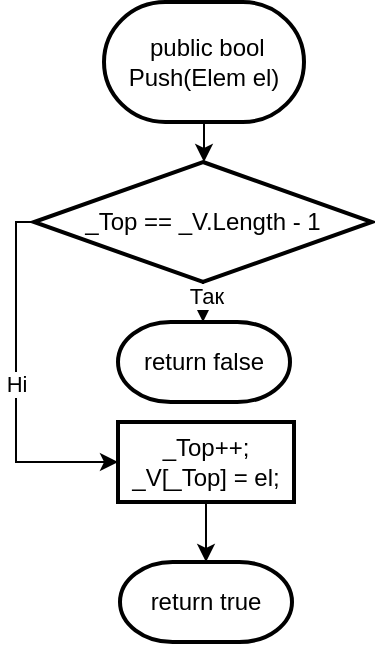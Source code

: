<mxfile version="22.0.3" type="device">
  <diagram name="Страница 1" id="e6wJgubho37ItNygdWk6">
    <mxGraphModel dx="1434" dy="765" grid="1" gridSize="10" guides="1" tooltips="1" connect="1" arrows="1" fold="1" page="1" pageScale="1" pageWidth="827" pageHeight="1169" math="0" shadow="0">
      <root>
        <mxCell id="0" />
        <mxCell id="1" parent="0" />
        <mxCell id="MmQcngY2rdd8kaFNH9nb-3" value="" style="edgeStyle=orthogonalEdgeStyle;rounded=0;orthogonalLoop=1;jettySize=auto;html=1;" parent="1" source="MmQcngY2rdd8kaFNH9nb-1" target="MmQcngY2rdd8kaFNH9nb-2" edge="1">
          <mxGeometry relative="1" as="geometry" />
        </mxCell>
        <mxCell id="MmQcngY2rdd8kaFNH9nb-1" value="&amp;nbsp;public bool Push(Elem el)" style="strokeWidth=2;html=1;shape=mxgraph.flowchart.terminator;whiteSpace=wrap;" parent="1" vertex="1">
          <mxGeometry x="364" y="80" width="100" height="60" as="geometry" />
        </mxCell>
        <mxCell id="MmQcngY2rdd8kaFNH9nb-7" value="Так" style="edgeStyle=orthogonalEdgeStyle;rounded=0;orthogonalLoop=1;jettySize=auto;html=1;entryX=0.5;entryY=0;entryDx=0;entryDy=0;entryPerimeter=0;" parent="1" source="MmQcngY2rdd8kaFNH9nb-2" target="n0d5iZtfv5Ps4I_SPrZz-2" edge="1">
          <mxGeometry x="-0.355" y="1" relative="1" as="geometry">
            <mxPoint as="offset" />
            <mxPoint x="414" y="250" as="targetPoint" />
          </mxGeometry>
        </mxCell>
        <mxCell id="MmQcngY2rdd8kaFNH9nb-16" value="Ні" style="edgeStyle=orthogonalEdgeStyle;rounded=0;orthogonalLoop=1;jettySize=auto;html=1;entryX=0;entryY=0.5;entryDx=0;entryDy=0;" parent="1" source="MmQcngY2rdd8kaFNH9nb-2" target="MmQcngY2rdd8kaFNH9nb-8" edge="1">
          <mxGeometry relative="1" as="geometry">
            <Array as="points">
              <mxPoint x="320" y="190" />
              <mxPoint x="320" y="310" />
            </Array>
          </mxGeometry>
        </mxCell>
        <mxCell id="MmQcngY2rdd8kaFNH9nb-2" value="_Top == _V.Length - 1" style="strokeWidth=2;html=1;shape=mxgraph.flowchart.decision;whiteSpace=wrap;" parent="1" vertex="1">
          <mxGeometry x="329" y="160" width="169" height="60" as="geometry" />
        </mxCell>
        <mxCell id="n0d5iZtfv5Ps4I_SPrZz-4" value="" style="edgeStyle=orthogonalEdgeStyle;rounded=0;orthogonalLoop=1;jettySize=auto;html=1;" edge="1" parent="1" source="MmQcngY2rdd8kaFNH9nb-8" target="n0d5iZtfv5Ps4I_SPrZz-3">
          <mxGeometry relative="1" as="geometry" />
        </mxCell>
        <mxCell id="MmQcngY2rdd8kaFNH9nb-8" value="&lt;div&gt;_Top++;&lt;/div&gt;&lt;div&gt;&lt;span style=&quot;background-color: initial;&quot;&gt;_V[_Top] = el;&lt;/span&gt;&lt;/div&gt;" style="whiteSpace=wrap;html=1;strokeWidth=2;" parent="1" vertex="1">
          <mxGeometry x="371" y="290" width="88" height="40" as="geometry" />
        </mxCell>
        <mxCell id="n0d5iZtfv5Ps4I_SPrZz-2" value="return false" style="strokeWidth=2;html=1;shape=mxgraph.flowchart.terminator;whiteSpace=wrap;" vertex="1" parent="1">
          <mxGeometry x="371" y="240" width="86" height="40" as="geometry" />
        </mxCell>
        <mxCell id="n0d5iZtfv5Ps4I_SPrZz-3" value="return true" style="strokeWidth=2;html=1;shape=mxgraph.flowchart.terminator;whiteSpace=wrap;" vertex="1" parent="1">
          <mxGeometry x="372" y="360" width="86" height="40" as="geometry" />
        </mxCell>
      </root>
    </mxGraphModel>
  </diagram>
</mxfile>
